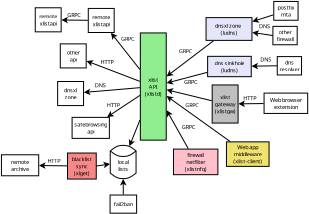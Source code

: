 <?xml version="1.0" encoding="UTF-8"?>
<dia:diagram xmlns:dia="http://www.lysator.liu.se/~alla/dia/">
  <dia:layer name="Fondo" visible="true" connectable="true" active="true">
    <dia:object type="Standard - Box" version="0" id="O0">
      <dia:attribute name="obj_pos">
        <dia:point val="26.25,2.65"/>
      </dia:attribute>
      <dia:attribute name="obj_bb">
        <dia:rectangle val="26.2,2.6;31.55,5.3"/>
      </dia:attribute>
      <dia:attribute name="elem_corner">
        <dia:point val="26.25,2.65"/>
      </dia:attribute>
      <dia:attribute name="elem_width">
        <dia:real val="5.25"/>
      </dia:attribute>
      <dia:attribute name="elem_height">
        <dia:real val="2.6"/>
      </dia:attribute>
      <dia:attribute name="inner_color">
        <dia:color val="#e6e6faff"/>
      </dia:attribute>
      <dia:attribute name="show_background">
        <dia:boolean val="true"/>
      </dia:attribute>
    </dia:object>
    <dia:object type="Standard - Text" version="1" id="O1">
      <dia:attribute name="obj_pos">
        <dia:point val="28.875,3.95"/>
      </dia:attribute>
      <dia:attribute name="obj_bb">
        <dia:rectangle val="27.34,3.191;30.41,4.709"/>
      </dia:attribute>
      <dia:attribute name="text">
        <dia:composite type="text">
          <dia:attribute name="string">
            <dia:string>#dnsxl zone
(ludns)#</dia:string>
          </dia:attribute>
          <dia:attribute name="font">
            <dia:font family="Ubuntu" style="0" name="Courier"/>
          </dia:attribute>
          <dia:attribute name="height">
            <dia:real val="0.8"/>
          </dia:attribute>
          <dia:attribute name="pos">
            <dia:point val="28.875,3.788"/>
          </dia:attribute>
          <dia:attribute name="color">
            <dia:color val="#000000ff"/>
          </dia:attribute>
          <dia:attribute name="alignment">
            <dia:enum val="1"/>
          </dia:attribute>
        </dia:composite>
      </dia:attribute>
      <dia:attribute name="valign">
        <dia:enum val="2"/>
      </dia:attribute>
      <dia:connections>
        <dia:connection handle="0" to="O0" connection="8"/>
      </dia:connections>
    </dia:object>
    <dia:object type="Standard - Box" version="0" id="O2">
      <dia:attribute name="obj_pos">
        <dia:point val="18.74,4.4"/>
      </dia:attribute>
      <dia:attribute name="obj_bb">
        <dia:rectangle val="18.69,4.35;21.75,16.7"/>
      </dia:attribute>
      <dia:attribute name="elem_corner">
        <dia:point val="18.74,4.4"/>
      </dia:attribute>
      <dia:attribute name="elem_width">
        <dia:real val="2.96"/>
      </dia:attribute>
      <dia:attribute name="elem_height">
        <dia:real val="12.25"/>
      </dia:attribute>
      <dia:attribute name="inner_color">
        <dia:color val="#90ee90ff"/>
      </dia:attribute>
      <dia:attribute name="show_background">
        <dia:boolean val="true"/>
      </dia:attribute>
    </dia:object>
    <dia:object type="Standard - Text" version="1" id="O3">
      <dia:attribute name="obj_pos">
        <dia:point val="20.22,10.525"/>
      </dia:attribute>
      <dia:attribute name="obj_bb">
        <dia:rectangle val="19.225,9.366;21.215,11.684"/>
      </dia:attribute>
      <dia:attribute name="text">
        <dia:composite type="text">
          <dia:attribute name="string">
            <dia:string>#xlist
API
(xlistd)#</dia:string>
          </dia:attribute>
          <dia:attribute name="font">
            <dia:font family="Ubuntu" style="0" name="Courier"/>
          </dia:attribute>
          <dia:attribute name="height">
            <dia:real val="0.8"/>
          </dia:attribute>
          <dia:attribute name="pos">
            <dia:point val="20.22,9.963"/>
          </dia:attribute>
          <dia:attribute name="color">
            <dia:color val="#000000ff"/>
          </dia:attribute>
          <dia:attribute name="alignment">
            <dia:enum val="1"/>
          </dia:attribute>
        </dia:composite>
      </dia:attribute>
      <dia:attribute name="valign">
        <dia:enum val="2"/>
      </dia:attribute>
      <dia:connections>
        <dia:connection handle="0" to="O2" connection="8"/>
      </dia:connections>
    </dia:object>
    <dia:object type="Standard - Line" version="0" id="O4">
      <dia:attribute name="obj_pos">
        <dia:point val="27.097,5.3"/>
      </dia:attribute>
      <dia:attribute name="obj_bb">
        <dia:rectangle val="21.68,5.23;27.168,9.432"/>
      </dia:attribute>
      <dia:attribute name="conn_endpoints">
        <dia:point val="27.097,5.3"/>
        <dia:point val="21.75,9.362"/>
      </dia:attribute>
      <dia:attribute name="numcp">
        <dia:int val="1"/>
      </dia:attribute>
      <dia:attribute name="end_arrow">
        <dia:enum val="22"/>
      </dia:attribute>
      <dia:attribute name="end_arrow_length">
        <dia:real val="0.5"/>
      </dia:attribute>
      <dia:attribute name="end_arrow_width">
        <dia:real val="0.5"/>
      </dia:attribute>
      <dia:connections>
        <dia:connection handle="0" to="O0" connection="8"/>
        <dia:connection handle="1" to="O2" connection="8"/>
      </dia:connections>
    </dia:object>
    <dia:object type="Standard - Text" version="1" id="O5">
      <dia:attribute name="obj_pos">
        <dia:point val="23.74,10.245"/>
      </dia:attribute>
      <dia:attribute name="obj_bb">
        <dia:rectangle val="23.74,9.561;25.395,10.432"/>
      </dia:attribute>
      <dia:attribute name="text">
        <dia:composite type="text">
          <dia:attribute name="string">
            <dia:string>#GRPC#</dia:string>
          </dia:attribute>
          <dia:attribute name="font">
            <dia:font family="sans" style="0" name="Helvetica"/>
          </dia:attribute>
          <dia:attribute name="height">
            <dia:real val="0.8"/>
          </dia:attribute>
          <dia:attribute name="pos">
            <dia:point val="23.74,10.245"/>
          </dia:attribute>
          <dia:attribute name="color">
            <dia:color val="#000000ff"/>
          </dia:attribute>
          <dia:attribute name="alignment">
            <dia:enum val="0"/>
          </dia:attribute>
        </dia:composite>
      </dia:attribute>
      <dia:attribute name="valign">
        <dia:enum val="3"/>
      </dia:attribute>
    </dia:object>
    <dia:object type="Standard - Box" version="0" id="O6">
      <dia:attribute name="obj_pos">
        <dia:point val="9.59,5.65"/>
      </dia:attribute>
      <dia:attribute name="obj_bb">
        <dia:rectangle val="9.54,5.6;12.6,8.45"/>
      </dia:attribute>
      <dia:attribute name="elem_corner">
        <dia:point val="9.59,5.65"/>
      </dia:attribute>
      <dia:attribute name="elem_width">
        <dia:real val="2.96"/>
      </dia:attribute>
      <dia:attribute name="elem_height">
        <dia:real val="2.75"/>
      </dia:attribute>
      <dia:attribute name="show_background">
        <dia:boolean val="true"/>
      </dia:attribute>
    </dia:object>
    <dia:object type="Standard - Text" version="1" id="O7">
      <dia:attribute name="obj_pos">
        <dia:point val="11.07,7.025"/>
      </dia:attribute>
      <dia:attribute name="obj_bb">
        <dia:rectangle val="10.268,6.266;11.873,7.784"/>
      </dia:attribute>
      <dia:attribute name="text">
        <dia:composite type="text">
          <dia:attribute name="string">
            <dia:string>#other
api#</dia:string>
          </dia:attribute>
          <dia:attribute name="font">
            <dia:font family="Ubuntu" style="0" name="Courier"/>
          </dia:attribute>
          <dia:attribute name="height">
            <dia:real val="0.8"/>
          </dia:attribute>
          <dia:attribute name="pos">
            <dia:point val="11.07,6.863"/>
          </dia:attribute>
          <dia:attribute name="color">
            <dia:color val="#000000ff"/>
          </dia:attribute>
          <dia:attribute name="alignment">
            <dia:enum val="1"/>
          </dia:attribute>
        </dia:composite>
      </dia:attribute>
      <dia:attribute name="valign">
        <dia:enum val="2"/>
      </dia:attribute>
      <dia:connections>
        <dia:connection handle="0" to="O6" connection="8"/>
      </dia:connections>
    </dia:object>
    <dia:object type="Standard - Box" version="0" id="O8">
      <dia:attribute name="obj_pos">
        <dia:point val="9.29,9.95"/>
      </dia:attribute>
      <dia:attribute name="obj_bb">
        <dia:rectangle val="9.24,9.9;12.3,12.75"/>
      </dia:attribute>
      <dia:attribute name="elem_corner">
        <dia:point val="9.29,9.95"/>
      </dia:attribute>
      <dia:attribute name="elem_width">
        <dia:real val="2.96"/>
      </dia:attribute>
      <dia:attribute name="elem_height">
        <dia:real val="2.75"/>
      </dia:attribute>
      <dia:attribute name="show_background">
        <dia:boolean val="true"/>
      </dia:attribute>
    </dia:object>
    <dia:object type="Standard - Text" version="1" id="O9">
      <dia:attribute name="obj_pos">
        <dia:point val="10.77,11.325"/>
      </dia:attribute>
      <dia:attribute name="obj_bb">
        <dia:rectangle val="10.004,10.566;11.536,12.084"/>
      </dia:attribute>
      <dia:attribute name="text">
        <dia:composite type="text">
          <dia:attribute name="string">
            <dia:string>#dnsxl
zone#</dia:string>
          </dia:attribute>
          <dia:attribute name="font">
            <dia:font family="Ubuntu" style="0" name="Courier"/>
          </dia:attribute>
          <dia:attribute name="height">
            <dia:real val="0.8"/>
          </dia:attribute>
          <dia:attribute name="pos">
            <dia:point val="10.77,11.163"/>
          </dia:attribute>
          <dia:attribute name="color">
            <dia:color val="#000000ff"/>
          </dia:attribute>
          <dia:attribute name="alignment">
            <dia:enum val="1"/>
          </dia:attribute>
        </dia:composite>
      </dia:attribute>
      <dia:attribute name="valign">
        <dia:enum val="2"/>
      </dia:attribute>
      <dia:connections>
        <dia:connection handle="0" to="O8" connection="8"/>
      </dia:connections>
    </dia:object>
    <dia:object type="Flowchart - Magnetic Disk" version="1" id="O10">
      <dia:attribute name="obj_pos">
        <dia:point val="15.3,17.25"/>
      </dia:attribute>
      <dia:attribute name="obj_bb">
        <dia:rectangle val="15.2,17.15;18.35,21.15"/>
      </dia:attribute>
      <dia:attribute name="meta">
        <dia:composite type="dict"/>
      </dia:attribute>
      <dia:attribute name="elem_corner">
        <dia:point val="15.3,17.25"/>
      </dia:attribute>
      <dia:attribute name="elem_width">
        <dia:real val="2.95"/>
      </dia:attribute>
      <dia:attribute name="elem_height">
        <dia:real val="3.8"/>
      </dia:attribute>
      <dia:attribute name="line_width">
        <dia:real val="0.1"/>
      </dia:attribute>
      <dia:attribute name="line_colour">
        <dia:color val="#000000ff"/>
      </dia:attribute>
      <dia:attribute name="fill_colour">
        <dia:color val="#ffffffff"/>
      </dia:attribute>
      <dia:attribute name="show_background">
        <dia:boolean val="true"/>
      </dia:attribute>
      <dia:attribute name="line_style">
        <dia:enum val="0"/>
        <dia:real val="1"/>
      </dia:attribute>
      <dia:attribute name="padding">
        <dia:real val="0.1"/>
      </dia:attribute>
      <dia:attribute name="text">
        <dia:composite type="text">
          <dia:attribute name="string">
            <dia:string>#local
lists#</dia:string>
          </dia:attribute>
          <dia:attribute name="font">
            <dia:font family="sans" style="0" name="Helvetica"/>
          </dia:attribute>
          <dia:attribute name="height">
            <dia:real val="0.8"/>
          </dia:attribute>
          <dia:attribute name="pos">
            <dia:point val="16.775,19.351"/>
          </dia:attribute>
          <dia:attribute name="color">
            <dia:color val="#000000ff"/>
          </dia:attribute>
          <dia:attribute name="alignment">
            <dia:enum val="1"/>
          </dia:attribute>
        </dia:composite>
      </dia:attribute>
      <dia:attribute name="text_fitting">
        <dia:enum val="1"/>
      </dia:attribute>
      <dia:attribute name="flip_horizontal">
        <dia:boolean val="false"/>
      </dia:attribute>
      <dia:attribute name="flip_vertical">
        <dia:boolean val="false"/>
      </dia:attribute>
      <dia:attribute name="subscale">
        <dia:real val="1"/>
      </dia:attribute>
    </dia:object>
    <dia:object type="Standard - Box" version="0" id="O11">
      <dia:attribute name="obj_pos">
        <dia:point val="12.79,1.6"/>
      </dia:attribute>
      <dia:attribute name="obj_bb">
        <dia:rectangle val="12.74,1.55;15.8,4.4"/>
      </dia:attribute>
      <dia:attribute name="elem_corner">
        <dia:point val="12.79,1.6"/>
      </dia:attribute>
      <dia:attribute name="elem_width">
        <dia:real val="2.96"/>
      </dia:attribute>
      <dia:attribute name="elem_height">
        <dia:real val="2.75"/>
      </dia:attribute>
      <dia:attribute name="show_background">
        <dia:boolean val="true"/>
      </dia:attribute>
    </dia:object>
    <dia:object type="Standard - Text" version="1" id="O12">
      <dia:attribute name="obj_pos">
        <dia:point val="14.27,2.975"/>
      </dia:attribute>
      <dia:attribute name="obj_bb">
        <dia:rectangle val="13.2,2.216;15.34,3.734"/>
      </dia:attribute>
      <dia:attribute name="text">
        <dia:composite type="text">
          <dia:attribute name="string">
            <dia:string>#remote
xlistapi#</dia:string>
          </dia:attribute>
          <dia:attribute name="font">
            <dia:font family="Ubuntu" style="0" name="Courier"/>
          </dia:attribute>
          <dia:attribute name="height">
            <dia:real val="0.8"/>
          </dia:attribute>
          <dia:attribute name="pos">
            <dia:point val="14.27,2.813"/>
          </dia:attribute>
          <dia:attribute name="color">
            <dia:color val="#000000ff"/>
          </dia:attribute>
          <dia:attribute name="alignment">
            <dia:enum val="1"/>
          </dia:attribute>
        </dia:composite>
      </dia:attribute>
      <dia:attribute name="valign">
        <dia:enum val="2"/>
      </dia:attribute>
      <dia:connections>
        <dia:connection handle="0" to="O11" connection="8"/>
      </dia:connections>
    </dia:object>
    <dia:object type="Standard - Line" version="0" id="O13">
      <dia:attribute name="obj_pos">
        <dia:point val="18.69,8.584"/>
      </dia:attribute>
      <dia:attribute name="obj_bb">
        <dia:rectangle val="15.323,4.33;18.76,8.654"/>
      </dia:attribute>
      <dia:attribute name="conn_endpoints">
        <dia:point val="18.69,8.584"/>
        <dia:point val="15.393,4.4"/>
      </dia:attribute>
      <dia:attribute name="numcp">
        <dia:int val="1"/>
      </dia:attribute>
      <dia:attribute name="end_arrow">
        <dia:enum val="22"/>
      </dia:attribute>
      <dia:attribute name="end_arrow_length">
        <dia:real val="0.5"/>
      </dia:attribute>
      <dia:attribute name="end_arrow_width">
        <dia:real val="0.5"/>
      </dia:attribute>
      <dia:connections>
        <dia:connection handle="0" to="O2" connection="8"/>
        <dia:connection handle="1" to="O11" connection="8"/>
      </dia:connections>
    </dia:object>
    <dia:object type="Standard - Line" version="0" id="O14">
      <dia:attribute name="obj_pos">
        <dia:point val="18.691,9.94"/>
      </dia:attribute>
      <dia:attribute name="obj_bb">
        <dia:rectangle val="12.534,7.524;18.756,10.005"/>
      </dia:attribute>
      <dia:attribute name="conn_endpoints">
        <dia:point val="18.691,9.94"/>
        <dia:point val="12.599,7.61"/>
      </dia:attribute>
      <dia:attribute name="numcp">
        <dia:int val="1"/>
      </dia:attribute>
      <dia:attribute name="end_arrow">
        <dia:enum val="22"/>
      </dia:attribute>
      <dia:attribute name="end_arrow_length">
        <dia:real val="0.5"/>
      </dia:attribute>
      <dia:attribute name="end_arrow_width">
        <dia:real val="0.5"/>
      </dia:attribute>
      <dia:connections>
        <dia:connection handle="0" to="O2" connection="8"/>
        <dia:connection handle="1" to="O6" connection="8"/>
      </dia:connections>
    </dia:object>
    <dia:object type="Standard - Line" version="0" id="O15">
      <dia:attribute name="obj_pos">
        <dia:point val="18.69,10.655"/>
      </dia:attribute>
      <dia:attribute name="obj_bb">
        <dia:rectangle val="12.246,10.601;18.744,11.495"/>
      </dia:attribute>
      <dia:attribute name="conn_endpoints">
        <dia:point val="18.69,10.655"/>
        <dia:point val="12.3,11.195"/>
      </dia:attribute>
      <dia:attribute name="numcp">
        <dia:int val="1"/>
      </dia:attribute>
      <dia:attribute name="end_arrow">
        <dia:enum val="22"/>
      </dia:attribute>
      <dia:attribute name="end_arrow_length">
        <dia:real val="0.5"/>
      </dia:attribute>
      <dia:attribute name="end_arrow_width">
        <dia:real val="0.5"/>
      </dia:attribute>
      <dia:connections>
        <dia:connection handle="0" to="O2" connection="8"/>
        <dia:connection handle="1" to="O8" connection="8"/>
      </dia:connections>
    </dia:object>
    <dia:object type="Standard - Line" version="0" id="O16">
      <dia:attribute name="obj_pos">
        <dia:point val="18.69,11.536"/>
      </dia:attribute>
      <dia:attribute name="obj_bb">
        <dia:rectangle val="14.889,11.467;18.759,14.071"/>
      </dia:attribute>
      <dia:attribute name="conn_endpoints">
        <dia:point val="18.69,11.536"/>
        <dia:point val="14.959,14.002"/>
      </dia:attribute>
      <dia:attribute name="numcp">
        <dia:int val="1"/>
      </dia:attribute>
      <dia:attribute name="end_arrow">
        <dia:enum val="22"/>
      </dia:attribute>
      <dia:attribute name="end_arrow_length">
        <dia:real val="0.5"/>
      </dia:attribute>
      <dia:attribute name="end_arrow_width">
        <dia:real val="0.5"/>
      </dia:attribute>
      <dia:connections>
        <dia:connection handle="0" to="O2" connection="8"/>
        <dia:connection handle="1" to="O24" connection="8"/>
      </dia:connections>
    </dia:object>
    <dia:object type="Standard - Line" version="0" id="O17">
      <dia:attribute name="obj_pos">
        <dia:point val="18.691,14.353"/>
      </dia:attribute>
      <dia:attribute name="obj_bb">
        <dia:rectangle val="17.426,14.288;18.756,17.395"/>
      </dia:attribute>
      <dia:attribute name="conn_endpoints">
        <dia:point val="18.691,14.353"/>
        <dia:point val="17.502,17.33"/>
      </dia:attribute>
      <dia:attribute name="numcp">
        <dia:int val="1"/>
      </dia:attribute>
      <dia:attribute name="end_arrow">
        <dia:enum val="22"/>
      </dia:attribute>
      <dia:attribute name="end_arrow_length">
        <dia:real val="0.5"/>
      </dia:attribute>
      <dia:attribute name="end_arrow_width">
        <dia:real val="0.5"/>
      </dia:attribute>
      <dia:connections>
        <dia:connection handle="0" to="O2" connection="8"/>
        <dia:connection handle="1" to="O10" connection="16"/>
      </dia:connections>
    </dia:object>
    <dia:object type="Standard - Line" version="0" id="O18">
      <dia:attribute name="obj_pos">
        <dia:point val="33.941,2.333"/>
      </dia:attribute>
      <dia:attribute name="obj_bb">
        <dia:rectangle val="31.488,2.271;34.004,3.221"/>
      </dia:attribute>
      <dia:attribute name="conn_endpoints">
        <dia:point val="33.941,2.333"/>
        <dia:point val="31.55,3.096"/>
      </dia:attribute>
      <dia:attribute name="numcp">
        <dia:int val="1"/>
      </dia:attribute>
      <dia:attribute name="end_arrow">
        <dia:enum val="22"/>
      </dia:attribute>
      <dia:attribute name="end_arrow_length">
        <dia:real val="0.5"/>
      </dia:attribute>
      <dia:attribute name="end_arrow_width">
        <dia:real val="0.5"/>
      </dia:attribute>
      <dia:connections>
        <dia:connection handle="0" to="O56" connection="8"/>
        <dia:connection handle="1" to="O0" connection="8"/>
      </dia:connections>
    </dia:object>
    <dia:object type="Standard - Line" version="0" id="O19">
      <dia:attribute name="obj_pos">
        <dia:point val="33.89,4.7"/>
      </dia:attribute>
      <dia:attribute name="obj_bb">
        <dia:rectangle val="31.493,4.099;33.947,4.815"/>
      </dia:attribute>
      <dia:attribute name="conn_endpoints">
        <dia:point val="33.89,4.7"/>
        <dia:point val="31.55,4.35"/>
      </dia:attribute>
      <dia:attribute name="numcp">
        <dia:int val="1"/>
      </dia:attribute>
      <dia:attribute name="end_arrow">
        <dia:enum val="22"/>
      </dia:attribute>
      <dia:attribute name="end_arrow_length">
        <dia:real val="0.5"/>
      </dia:attribute>
      <dia:attribute name="end_arrow_width">
        <dia:real val="0.5"/>
      </dia:attribute>
      <dia:connections>
        <dia:connection handle="0" to="O54" connection="3"/>
        <dia:connection handle="1" to="O0" connection="8"/>
      </dia:connections>
    </dia:object>
    <dia:object type="Standard - Text" version="1" id="O20">
      <dia:attribute name="obj_pos">
        <dia:point val="32.29,3.85"/>
      </dia:attribute>
      <dia:attribute name="obj_bb">
        <dia:rectangle val="32.29,3.166;33.597,4.038"/>
      </dia:attribute>
      <dia:attribute name="text">
        <dia:composite type="text">
          <dia:attribute name="string">
            <dia:string>#DNS#</dia:string>
          </dia:attribute>
          <dia:attribute name="font">
            <dia:font family="sans" style="0" name="Helvetica"/>
          </dia:attribute>
          <dia:attribute name="height">
            <dia:real val="0.8"/>
          </dia:attribute>
          <dia:attribute name="pos">
            <dia:point val="32.29,3.85"/>
          </dia:attribute>
          <dia:attribute name="color">
            <dia:color val="#000000ff"/>
          </dia:attribute>
          <dia:attribute name="alignment">
            <dia:enum val="0"/>
          </dia:attribute>
        </dia:composite>
      </dia:attribute>
      <dia:attribute name="valign">
        <dia:enum val="3"/>
      </dia:attribute>
    </dia:object>
    <dia:object type="Standard - Text" version="1" id="O21">
      <dia:attribute name="obj_pos">
        <dia:point val="16.54,5.3"/>
      </dia:attribute>
      <dia:attribute name="obj_bb">
        <dia:rectangle val="16.54,4.616;18.195,5.488"/>
      </dia:attribute>
      <dia:attribute name="text">
        <dia:composite type="text">
          <dia:attribute name="string">
            <dia:string>#GRPC#</dia:string>
          </dia:attribute>
          <dia:attribute name="font">
            <dia:font family="sans" style="0" name="Helvetica"/>
          </dia:attribute>
          <dia:attribute name="height">
            <dia:real val="0.8"/>
          </dia:attribute>
          <dia:attribute name="pos">
            <dia:point val="16.54,5.3"/>
          </dia:attribute>
          <dia:attribute name="color">
            <dia:color val="#000000ff"/>
          </dia:attribute>
          <dia:attribute name="alignment">
            <dia:enum val="0"/>
          </dia:attribute>
        </dia:composite>
      </dia:attribute>
      <dia:attribute name="valign">
        <dia:enum val="3"/>
      </dia:attribute>
    </dia:object>
    <dia:object type="Standard - Text" version="1" id="O22">
      <dia:attribute name="obj_pos">
        <dia:point val="14.18,7.945"/>
      </dia:attribute>
      <dia:attribute name="obj_bb">
        <dia:rectangle val="14.18,7.261;15.765,8.133"/>
      </dia:attribute>
      <dia:attribute name="text">
        <dia:composite type="text">
          <dia:attribute name="string">
            <dia:string>#HTTP#</dia:string>
          </dia:attribute>
          <dia:attribute name="font">
            <dia:font family="sans" style="0" name="Helvetica"/>
          </dia:attribute>
          <dia:attribute name="height">
            <dia:real val="0.8"/>
          </dia:attribute>
          <dia:attribute name="pos">
            <dia:point val="14.18,7.945"/>
          </dia:attribute>
          <dia:attribute name="color">
            <dia:color val="#000000ff"/>
          </dia:attribute>
          <dia:attribute name="alignment">
            <dia:enum val="0"/>
          </dia:attribute>
        </dia:composite>
      </dia:attribute>
      <dia:attribute name="valign">
        <dia:enum val="3"/>
      </dia:attribute>
    </dia:object>
    <dia:object type="Standard - Text" version="1" id="O23">
      <dia:attribute name="obj_pos">
        <dia:point val="13.53,10.595"/>
      </dia:attribute>
      <dia:attribute name="obj_bb">
        <dia:rectangle val="13.53,9.911;14.838,10.783"/>
      </dia:attribute>
      <dia:attribute name="text">
        <dia:composite type="text">
          <dia:attribute name="string">
            <dia:string>#DNS#</dia:string>
          </dia:attribute>
          <dia:attribute name="font">
            <dia:font family="sans" style="0" name="Helvetica"/>
          </dia:attribute>
          <dia:attribute name="height">
            <dia:real val="0.8"/>
          </dia:attribute>
          <dia:attribute name="pos">
            <dia:point val="13.53,10.595"/>
          </dia:attribute>
          <dia:attribute name="color">
            <dia:color val="#000000ff"/>
          </dia:attribute>
          <dia:attribute name="alignment">
            <dia:enum val="0"/>
          </dia:attribute>
        </dia:composite>
      </dia:attribute>
      <dia:attribute name="valign">
        <dia:enum val="3"/>
      </dia:attribute>
    </dia:object>
    <dia:object type="Standard - Box" version="0" id="O24">
      <dia:attribute name="obj_pos">
        <dia:point val="10.94,14.05"/>
      </dia:attribute>
      <dia:attribute name="obj_bb">
        <dia:rectangle val="10.89,14;15.25,16.5"/>
      </dia:attribute>
      <dia:attribute name="elem_corner">
        <dia:point val="10.94,14.05"/>
      </dia:attribute>
      <dia:attribute name="elem_width">
        <dia:real val="4.26"/>
      </dia:attribute>
      <dia:attribute name="elem_height">
        <dia:real val="2.4"/>
      </dia:attribute>
      <dia:attribute name="show_background">
        <dia:boolean val="true"/>
      </dia:attribute>
    </dia:object>
    <dia:object type="Standard - Text" version="1" id="O25">
      <dia:attribute name="obj_pos">
        <dia:point val="13.07,15.25"/>
      </dia:attribute>
      <dia:attribute name="obj_bb">
        <dia:rectangle val="11.119,14.491;15.021,16.009"/>
      </dia:attribute>
      <dia:attribute name="text">
        <dia:composite type="text">
          <dia:attribute name="string">
            <dia:string>#safebrowsing
api#</dia:string>
          </dia:attribute>
          <dia:attribute name="font">
            <dia:font family="Ubuntu" style="0" name="Courier"/>
          </dia:attribute>
          <dia:attribute name="height">
            <dia:real val="0.8"/>
          </dia:attribute>
          <dia:attribute name="pos">
            <dia:point val="13.07,15.088"/>
          </dia:attribute>
          <dia:attribute name="color">
            <dia:color val="#000000ff"/>
          </dia:attribute>
          <dia:attribute name="alignment">
            <dia:enum val="1"/>
          </dia:attribute>
        </dia:composite>
      </dia:attribute>
      <dia:attribute name="valign">
        <dia:enum val="2"/>
      </dia:attribute>
      <dia:connections>
        <dia:connection handle="0" to="O24" connection="8"/>
      </dia:connections>
    </dia:object>
    <dia:object type="Standard - Text" version="1" id="O26">
      <dia:attribute name="obj_pos">
        <dia:point val="14.9,12.89"/>
      </dia:attribute>
      <dia:attribute name="obj_bb">
        <dia:rectangle val="14.9,12.206;16.485,13.078"/>
      </dia:attribute>
      <dia:attribute name="text">
        <dia:composite type="text">
          <dia:attribute name="string">
            <dia:string>#HTTP#</dia:string>
          </dia:attribute>
          <dia:attribute name="font">
            <dia:font family="sans" style="0" name="Helvetica"/>
          </dia:attribute>
          <dia:attribute name="height">
            <dia:real val="0.8"/>
          </dia:attribute>
          <dia:attribute name="pos">
            <dia:point val="14.9,12.89"/>
          </dia:attribute>
          <dia:attribute name="color">
            <dia:color val="#000000ff"/>
          </dia:attribute>
          <dia:attribute name="alignment">
            <dia:enum val="0"/>
          </dia:attribute>
        </dia:composite>
      </dia:attribute>
      <dia:attribute name="valign">
        <dia:enum val="3"/>
      </dia:attribute>
    </dia:object>
    <dia:object type="Standard - Box" version="0" id="O27">
      <dia:attribute name="obj_pos">
        <dia:point val="10.415,18.125"/>
      </dia:attribute>
      <dia:attribute name="obj_bb">
        <dia:rectangle val="10.365,18.075;13.75,21.15"/>
      </dia:attribute>
      <dia:attribute name="elem_corner">
        <dia:point val="10.415,18.125"/>
      </dia:attribute>
      <dia:attribute name="elem_width">
        <dia:real val="3.285"/>
      </dia:attribute>
      <dia:attribute name="elem_height">
        <dia:real val="2.975"/>
      </dia:attribute>
      <dia:attribute name="inner_color">
        <dia:color val="#f78888ff"/>
      </dia:attribute>
      <dia:attribute name="show_background">
        <dia:boolean val="true"/>
      </dia:attribute>
    </dia:object>
    <dia:object type="Standard - Text" version="1" id="O28">
      <dia:attribute name="obj_pos">
        <dia:point val="12.057,19.613"/>
      </dia:attribute>
      <dia:attribute name="obj_bb">
        <dia:rectangle val="10.857,18.454;13.258,20.771"/>
      </dia:attribute>
      <dia:attribute name="text">
        <dia:composite type="text">
          <dia:attribute name="string">
            <dia:string>#blacklist
sync
(xlget)#</dia:string>
          </dia:attribute>
          <dia:attribute name="font">
            <dia:font family="Ubuntu" style="0" name="Courier"/>
          </dia:attribute>
          <dia:attribute name="height">
            <dia:real val="0.8"/>
          </dia:attribute>
          <dia:attribute name="pos">
            <dia:point val="12.057,19.05"/>
          </dia:attribute>
          <dia:attribute name="color">
            <dia:color val="#000000ff"/>
          </dia:attribute>
          <dia:attribute name="alignment">
            <dia:enum val="1"/>
          </dia:attribute>
        </dia:composite>
      </dia:attribute>
      <dia:attribute name="valign">
        <dia:enum val="2"/>
      </dia:attribute>
      <dia:connections>
        <dia:connection handle="0" to="O27" connection="8"/>
      </dia:connections>
    </dia:object>
    <dia:object type="Standard - Line" version="0" id="O29">
      <dia:attribute name="obj_pos">
        <dia:point val="13.7,19.613"/>
      </dia:attribute>
      <dia:attribute name="obj_bb">
        <dia:rectangle val="13.643,19.128;15.312,19.844"/>
      </dia:attribute>
      <dia:attribute name="conn_endpoints">
        <dia:point val="13.7,19.613"/>
        <dia:point val="15.255,19.378"/>
      </dia:attribute>
      <dia:attribute name="numcp">
        <dia:int val="1"/>
      </dia:attribute>
      <dia:attribute name="end_arrow">
        <dia:enum val="22"/>
      </dia:attribute>
      <dia:attribute name="end_arrow_length">
        <dia:real val="0.5"/>
      </dia:attribute>
      <dia:attribute name="end_arrow_width">
        <dia:real val="0.5"/>
      </dia:attribute>
      <dia:connections>
        <dia:connection handle="0" to="O27" connection="4"/>
        <dia:connection handle="1" to="O10" connection="16"/>
      </dia:connections>
    </dia:object>
    <dia:object type="Standard - Box" version="0" id="O30">
      <dia:attribute name="obj_pos">
        <dia:point val="2.865,18.325"/>
      </dia:attribute>
      <dia:attribute name="obj_bb">
        <dia:rectangle val="2.815,18.275;7.175,20.775"/>
      </dia:attribute>
      <dia:attribute name="elem_corner">
        <dia:point val="2.865,18.325"/>
      </dia:attribute>
      <dia:attribute name="elem_width">
        <dia:real val="4.26"/>
      </dia:attribute>
      <dia:attribute name="elem_height">
        <dia:real val="2.4"/>
      </dia:attribute>
      <dia:attribute name="show_background">
        <dia:boolean val="true"/>
      </dia:attribute>
    </dia:object>
    <dia:object type="Standard - Text" version="1" id="O31">
      <dia:attribute name="obj_pos">
        <dia:point val="4.995,19.525"/>
      </dia:attribute>
      <dia:attribute name="obj_bb">
        <dia:rectangle val="3.925,18.766;6.065,20.284"/>
      </dia:attribute>
      <dia:attribute name="text">
        <dia:composite type="text">
          <dia:attribute name="string">
            <dia:string>#remote
archive#</dia:string>
          </dia:attribute>
          <dia:attribute name="font">
            <dia:font family="Ubuntu" style="0" name="Courier"/>
          </dia:attribute>
          <dia:attribute name="height">
            <dia:real val="0.8"/>
          </dia:attribute>
          <dia:attribute name="pos">
            <dia:point val="4.995,19.363"/>
          </dia:attribute>
          <dia:attribute name="color">
            <dia:color val="#000000ff"/>
          </dia:attribute>
          <dia:attribute name="alignment">
            <dia:enum val="1"/>
          </dia:attribute>
        </dia:composite>
      </dia:attribute>
      <dia:attribute name="valign">
        <dia:enum val="2"/>
      </dia:attribute>
      <dia:connections>
        <dia:connection handle="0" to="O30" connection="8"/>
      </dia:connections>
    </dia:object>
    <dia:object type="Standard - Line" version="0" id="O32">
      <dia:attribute name="obj_pos">
        <dia:point val="10.366,19.591"/>
      </dia:attribute>
      <dia:attribute name="obj_bb">
        <dia:rectangle val="7.124,19.199;10.417,19.923"/>
      </dia:attribute>
      <dia:attribute name="conn_endpoints">
        <dia:point val="10.366,19.591"/>
        <dia:point val="7.175,19.552"/>
      </dia:attribute>
      <dia:attribute name="numcp">
        <dia:int val="1"/>
      </dia:attribute>
      <dia:attribute name="end_arrow">
        <dia:enum val="22"/>
      </dia:attribute>
      <dia:attribute name="end_arrow_length">
        <dia:real val="0.5"/>
      </dia:attribute>
      <dia:attribute name="end_arrow_width">
        <dia:real val="0.5"/>
      </dia:attribute>
      <dia:connections>
        <dia:connection handle="0" to="O27" connection="8"/>
        <dia:connection handle="1" to="O30" connection="8"/>
      </dia:connections>
    </dia:object>
    <dia:object type="Standard - Text" version="1" id="O33">
      <dia:attribute name="obj_pos">
        <dia:point val="8.115,19.245"/>
      </dia:attribute>
      <dia:attribute name="obj_bb">
        <dia:rectangle val="8.115,18.539;9.722,19.476"/>
      </dia:attribute>
      <dia:attribute name="text">
        <dia:composite type="text">
          <dia:attribute name="string">
            <dia:string>#HTTP#</dia:string>
          </dia:attribute>
          <dia:attribute name="font">
            <dia:font family="sans" style="0" name="Helvetica"/>
          </dia:attribute>
          <dia:attribute name="height">
            <dia:real val="0.8"/>
          </dia:attribute>
          <dia:attribute name="pos">
            <dia:point val="8.115,19.245"/>
          </dia:attribute>
          <dia:attribute name="color">
            <dia:color val="#000000ff"/>
          </dia:attribute>
          <dia:attribute name="alignment">
            <dia:enum val="0"/>
          </dia:attribute>
        </dia:composite>
      </dia:attribute>
      <dia:attribute name="valign">
        <dia:enum val="3"/>
      </dia:attribute>
    </dia:object>
    <dia:object type="Standard - Box" version="0" id="O34">
      <dia:attribute name="obj_pos">
        <dia:point val="15.28,22.925"/>
      </dia:attribute>
      <dia:attribute name="obj_bb">
        <dia:rectangle val="15.23,22.875;18.365,25.05"/>
      </dia:attribute>
      <dia:attribute name="elem_corner">
        <dia:point val="15.28,22.925"/>
      </dia:attribute>
      <dia:attribute name="elem_width">
        <dia:real val="3.035"/>
      </dia:attribute>
      <dia:attribute name="elem_height">
        <dia:real val="2.075"/>
      </dia:attribute>
      <dia:attribute name="show_background">
        <dia:boolean val="true"/>
      </dia:attribute>
    </dia:object>
    <dia:object type="Standard - Text" version="1" id="O35">
      <dia:attribute name="obj_pos">
        <dia:point val="16.798,23.962"/>
      </dia:attribute>
      <dia:attribute name="obj_bb">
        <dia:rectangle val="15.618,23.604;17.978,24.321"/>
      </dia:attribute>
      <dia:attribute name="text">
        <dia:composite type="text">
          <dia:attribute name="string">
            <dia:string>#fail2ban#</dia:string>
          </dia:attribute>
          <dia:attribute name="font">
            <dia:font family="Ubuntu" style="0" name="Courier"/>
          </dia:attribute>
          <dia:attribute name="height">
            <dia:real val="0.8"/>
          </dia:attribute>
          <dia:attribute name="pos">
            <dia:point val="16.798,24.2"/>
          </dia:attribute>
          <dia:attribute name="color">
            <dia:color val="#000000ff"/>
          </dia:attribute>
          <dia:attribute name="alignment">
            <dia:enum val="1"/>
          </dia:attribute>
        </dia:composite>
      </dia:attribute>
      <dia:attribute name="valign">
        <dia:enum val="2"/>
      </dia:attribute>
      <dia:connections>
        <dia:connection handle="0" to="O34" connection="8"/>
      </dia:connections>
    </dia:object>
    <dia:object type="Standard - Line" version="0" id="O36">
      <dia:attribute name="obj_pos">
        <dia:point val="16.793,22.876"/>
      </dia:attribute>
      <dia:attribute name="obj_bb">
        <dia:rectangle val="16.426,21.048;17.149,22.926"/>
      </dia:attribute>
      <dia:attribute name="conn_endpoints">
        <dia:point val="16.793,22.876"/>
        <dia:point val="16.784,21.098"/>
      </dia:attribute>
      <dia:attribute name="numcp">
        <dia:int val="1"/>
      </dia:attribute>
      <dia:attribute name="end_arrow">
        <dia:enum val="22"/>
      </dia:attribute>
      <dia:attribute name="end_arrow_length">
        <dia:real val="0.5"/>
      </dia:attribute>
      <dia:attribute name="end_arrow_width">
        <dia:real val="0.5"/>
      </dia:attribute>
      <dia:connections>
        <dia:connection handle="0" to="O34" connection="8"/>
        <dia:connection handle="1" to="O10" connection="16"/>
      </dia:connections>
    </dia:object>
    <dia:object type="Standard - Box" version="0" id="O37">
      <dia:attribute name="obj_pos">
        <dia:point val="6.73,1.525"/>
      </dia:attribute>
      <dia:attribute name="obj_bb">
        <dia:rectangle val="6.68,1.475;9.74,4.325"/>
      </dia:attribute>
      <dia:attribute name="elem_corner">
        <dia:point val="6.73,1.525"/>
      </dia:attribute>
      <dia:attribute name="elem_width">
        <dia:real val="2.96"/>
      </dia:attribute>
      <dia:attribute name="elem_height">
        <dia:real val="2.75"/>
      </dia:attribute>
      <dia:attribute name="show_background">
        <dia:boolean val="true"/>
      </dia:attribute>
    </dia:object>
    <dia:object type="Standard - Text" version="1" id="O38">
      <dia:attribute name="obj_pos">
        <dia:point val="8.21,2.9"/>
      </dia:attribute>
      <dia:attribute name="obj_bb">
        <dia:rectangle val="7.14,2.141;9.28,3.659"/>
      </dia:attribute>
      <dia:attribute name="text">
        <dia:composite type="text">
          <dia:attribute name="string">
            <dia:string>#remote
xlistapi#</dia:string>
          </dia:attribute>
          <dia:attribute name="font">
            <dia:font family="Ubuntu" style="0" name="Courier"/>
          </dia:attribute>
          <dia:attribute name="height">
            <dia:real val="0.8"/>
          </dia:attribute>
          <dia:attribute name="pos">
            <dia:point val="8.21,2.738"/>
          </dia:attribute>
          <dia:attribute name="color">
            <dia:color val="#000000ff"/>
          </dia:attribute>
          <dia:attribute name="alignment">
            <dia:enum val="1"/>
          </dia:attribute>
        </dia:composite>
      </dia:attribute>
      <dia:attribute name="valign">
        <dia:enum val="2"/>
      </dia:attribute>
      <dia:connections>
        <dia:connection handle="0" to="O37" connection="8"/>
      </dia:connections>
    </dia:object>
    <dia:object type="Standard - Line" version="0" id="O39">
      <dia:attribute name="obj_pos">
        <dia:point val="12.74,2.956"/>
      </dia:attribute>
      <dia:attribute name="obj_bb">
        <dia:rectangle val="9.69,2.566;12.79,3.29"/>
      </dia:attribute>
      <dia:attribute name="conn_endpoints">
        <dia:point val="12.74,2.956"/>
        <dia:point val="9.74,2.919"/>
      </dia:attribute>
      <dia:attribute name="numcp">
        <dia:int val="1"/>
      </dia:attribute>
      <dia:attribute name="end_arrow">
        <dia:enum val="22"/>
      </dia:attribute>
      <dia:attribute name="end_arrow_length">
        <dia:real val="0.5"/>
      </dia:attribute>
      <dia:attribute name="end_arrow_width">
        <dia:real val="0.5"/>
      </dia:attribute>
      <dia:connections>
        <dia:connection handle="0" to="O11" connection="8"/>
        <dia:connection handle="1" to="O37" connection="8"/>
      </dia:connections>
    </dia:object>
    <dia:object type="Standard - Text" version="1" id="O40">
      <dia:attribute name="obj_pos">
        <dia:point val="10.38,2.57"/>
      </dia:attribute>
      <dia:attribute name="obj_bb">
        <dia:rectangle val="10.38,1.886;12.035,2.758"/>
      </dia:attribute>
      <dia:attribute name="text">
        <dia:composite type="text">
          <dia:attribute name="string">
            <dia:string>#GRPC#</dia:string>
          </dia:attribute>
          <dia:attribute name="font">
            <dia:font family="sans" style="0" name="Helvetica"/>
          </dia:attribute>
          <dia:attribute name="height">
            <dia:real val="0.8"/>
          </dia:attribute>
          <dia:attribute name="pos">
            <dia:point val="10.38,2.57"/>
          </dia:attribute>
          <dia:attribute name="color">
            <dia:color val="#000000ff"/>
          </dia:attribute>
          <dia:attribute name="alignment">
            <dia:enum val="0"/>
          </dia:attribute>
        </dia:composite>
      </dia:attribute>
      <dia:attribute name="valign">
        <dia:enum val="3"/>
      </dia:attribute>
    </dia:object>
    <dia:object type="Standard - Line" version="0" id="O41">
      <dia:attribute name="obj_pos">
        <dia:point val="26.9,12.15"/>
      </dia:attribute>
      <dia:attribute name="obj_bb">
        <dia:rectangle val="21.689,10.717;26.96,12.211"/>
      </dia:attribute>
      <dia:attribute name="conn_endpoints">
        <dia:point val="26.9,12.15"/>
        <dia:point val="21.75,10.897"/>
      </dia:attribute>
      <dia:attribute name="numcp">
        <dia:int val="1"/>
      </dia:attribute>
      <dia:attribute name="end_arrow">
        <dia:enum val="22"/>
      </dia:attribute>
      <dia:attribute name="end_arrow_length">
        <dia:real val="0.5"/>
      </dia:attribute>
      <dia:attribute name="end_arrow_width">
        <dia:real val="0.5"/>
      </dia:attribute>
      <dia:connections>
        <dia:connection handle="0" to="O66" connection="8"/>
        <dia:connection handle="1" to="O2" connection="8"/>
      </dia:connections>
    </dia:object>
    <dia:object type="Standard - Line" version="0" id="O42">
      <dia:attribute name="obj_pos">
        <dia:point val="26.38,8.906"/>
      </dia:attribute>
      <dia:attribute name="obj_bb">
        <dia:rectangle val="21.689,8.845;26.442,10.289"/>
      </dia:attribute>
      <dia:attribute name="conn_endpoints">
        <dia:point val="26.38,8.906"/>
        <dia:point val="21.75,10.123"/>
      </dia:attribute>
      <dia:attribute name="numcp">
        <dia:int val="1"/>
      </dia:attribute>
      <dia:attribute name="end_arrow">
        <dia:enum val="22"/>
      </dia:attribute>
      <dia:attribute name="end_arrow_length">
        <dia:real val="0.5"/>
      </dia:attribute>
      <dia:attribute name="end_arrow_width">
        <dia:real val="0.5"/>
      </dia:attribute>
      <dia:connections>
        <dia:connection handle="0" to="O64" connection="8"/>
        <dia:connection handle="1" to="O2" connection="8"/>
      </dia:connections>
    </dia:object>
    <dia:object type="Standard - Line" version="0" id="O43">
      <dia:attribute name="obj_pos">
        <dia:point val="28.99,16.801"/>
      </dia:attribute>
      <dia:attribute name="obj_bb">
        <dia:rectangle val="21.68,11.55;29.059,16.87"/>
      </dia:attribute>
      <dia:attribute name="conn_endpoints">
        <dia:point val="28.99,16.801"/>
        <dia:point val="21.75,11.62"/>
      </dia:attribute>
      <dia:attribute name="numcp">
        <dia:int val="1"/>
      </dia:attribute>
      <dia:attribute name="end_arrow">
        <dia:enum val="22"/>
      </dia:attribute>
      <dia:attribute name="end_arrow_length">
        <dia:real val="0.5"/>
      </dia:attribute>
      <dia:attribute name="end_arrow_width">
        <dia:real val="0.5"/>
      </dia:attribute>
      <dia:connections>
        <dia:connection handle="0" to="O52" connection="8"/>
        <dia:connection handle="1" to="O2" connection="8"/>
      </dia:connections>
    </dia:object>
    <dia:object type="Standard - Text" version="1" id="O44">
      <dia:attribute name="obj_pos">
        <dia:point val="23.865,12.9"/>
      </dia:attribute>
      <dia:attribute name="obj_bb">
        <dia:rectangle val="23.865,12.216;25.52,13.088"/>
      </dia:attribute>
      <dia:attribute name="text">
        <dia:composite type="text">
          <dia:attribute name="string">
            <dia:string>#GRPC#</dia:string>
          </dia:attribute>
          <dia:attribute name="font">
            <dia:font family="sans" style="0" name="Helvetica"/>
          </dia:attribute>
          <dia:attribute name="height">
            <dia:real val="0.8"/>
          </dia:attribute>
          <dia:attribute name="pos">
            <dia:point val="23.865,12.9"/>
          </dia:attribute>
          <dia:attribute name="color">
            <dia:color val="#000000ff"/>
          </dia:attribute>
          <dia:attribute name="alignment">
            <dia:enum val="0"/>
          </dia:attribute>
        </dia:composite>
      </dia:attribute>
      <dia:attribute name="valign">
        <dia:enum val="3"/>
      </dia:attribute>
    </dia:object>
    <dia:object type="Standard - Text" version="1" id="O45">
      <dia:attribute name="obj_pos">
        <dia:point val="23.13,6.72"/>
      </dia:attribute>
      <dia:attribute name="obj_bb">
        <dia:rectangle val="23.13,6.036;24.785,6.908"/>
      </dia:attribute>
      <dia:attribute name="text">
        <dia:composite type="text">
          <dia:attribute name="string">
            <dia:string>#GRPC#</dia:string>
          </dia:attribute>
          <dia:attribute name="font">
            <dia:font family="sans" style="0" name="Helvetica"/>
          </dia:attribute>
          <dia:attribute name="height">
            <dia:real val="0.8"/>
          </dia:attribute>
          <dia:attribute name="pos">
            <dia:point val="23.13,6.72"/>
          </dia:attribute>
          <dia:attribute name="color">
            <dia:color val="#000000ff"/>
          </dia:attribute>
          <dia:attribute name="alignment">
            <dia:enum val="0"/>
          </dia:attribute>
        </dia:composite>
      </dia:attribute>
      <dia:attribute name="valign">
        <dia:enum val="3"/>
      </dia:attribute>
    </dia:object>
    <dia:object type="Standard - Line" version="0" id="O46">
      <dia:attribute name="obj_pos">
        <dia:point val="32.83,12.469"/>
      </dia:attribute>
      <dia:attribute name="obj_bb">
        <dia:rectangle val="29.909,12.133;32.88,12.857"/>
      </dia:attribute>
      <dia:attribute name="conn_endpoints">
        <dia:point val="32.83,12.469"/>
        <dia:point val="29.96,12.504"/>
      </dia:attribute>
      <dia:attribute name="numcp">
        <dia:int val="1"/>
      </dia:attribute>
      <dia:attribute name="end_arrow">
        <dia:enum val="22"/>
      </dia:attribute>
      <dia:attribute name="end_arrow_length">
        <dia:real val="0.5"/>
      </dia:attribute>
      <dia:attribute name="end_arrow_width">
        <dia:real val="0.5"/>
      </dia:attribute>
      <dia:connections>
        <dia:connection handle="0" to="O58" connection="8"/>
        <dia:connection handle="1" to="O66" connection="8"/>
      </dia:connections>
    </dia:object>
    <dia:object type="Standard - Text" version="1" id="O47">
      <dia:attribute name="obj_pos">
        <dia:point val="30.5,12.1"/>
      </dia:attribute>
      <dia:attribute name="obj_bb">
        <dia:rectangle val="30.5,11.416;32.085,12.287"/>
      </dia:attribute>
      <dia:attribute name="text">
        <dia:composite type="text">
          <dia:attribute name="string">
            <dia:string>#HTTP#</dia:string>
          </dia:attribute>
          <dia:attribute name="font">
            <dia:font family="sans" style="0" name="Helvetica"/>
          </dia:attribute>
          <dia:attribute name="height">
            <dia:real val="0.8"/>
          </dia:attribute>
          <dia:attribute name="pos">
            <dia:point val="30.5,12.1"/>
          </dia:attribute>
          <dia:attribute name="color">
            <dia:color val="#000000ff"/>
          </dia:attribute>
          <dia:attribute name="alignment">
            <dia:enum val="0"/>
          </dia:attribute>
        </dia:composite>
      </dia:attribute>
      <dia:attribute name="valign">
        <dia:enum val="3"/>
      </dia:attribute>
    </dia:object>
    <dia:object type="Standard - Box" version="0" id="O48">
      <dia:attribute name="obj_pos">
        <dia:point val="22.53,17.675"/>
      </dia:attribute>
      <dia:attribute name="obj_bb">
        <dia:rectangle val="22.48,17.625;27.65,20.65"/>
      </dia:attribute>
      <dia:attribute name="elem_corner">
        <dia:point val="22.53,17.675"/>
      </dia:attribute>
      <dia:attribute name="elem_width">
        <dia:real val="5.07"/>
      </dia:attribute>
      <dia:attribute name="elem_height">
        <dia:real val="2.925"/>
      </dia:attribute>
      <dia:attribute name="inner_color">
        <dia:color val="#ffc0cbff"/>
      </dia:attribute>
      <dia:attribute name="show_background">
        <dia:boolean val="true"/>
      </dia:attribute>
    </dia:object>
    <dia:object type="Standard - Text" version="1" id="O49">
      <dia:attribute name="obj_pos">
        <dia:point val="25.065,19.137"/>
      </dia:attribute>
      <dia:attribute name="obj_bb">
        <dia:rectangle val="23.758,17.979;26.372,20.296"/>
      </dia:attribute>
      <dia:attribute name="text">
        <dia:composite type="text">
          <dia:attribute name="string">
            <dia:string>#firewall
netfilter
(xlistnfq)#</dia:string>
          </dia:attribute>
          <dia:attribute name="font">
            <dia:font family="Ubuntu" style="0" name="Courier"/>
          </dia:attribute>
          <dia:attribute name="height">
            <dia:real val="0.8"/>
          </dia:attribute>
          <dia:attribute name="pos">
            <dia:point val="25.065,18.575"/>
          </dia:attribute>
          <dia:attribute name="color">
            <dia:color val="#000000ff"/>
          </dia:attribute>
          <dia:attribute name="alignment">
            <dia:enum val="1"/>
          </dia:attribute>
        </dia:composite>
      </dia:attribute>
      <dia:attribute name="valign">
        <dia:enum val="2"/>
      </dia:attribute>
      <dia:connections>
        <dia:connection handle="0" to="O48" connection="8"/>
      </dia:connections>
    </dia:object>
    <dia:object type="Standard - Line" version="0" id="O50">
      <dia:attribute name="obj_pos">
        <dia:point val="24.214,17.625"/>
      </dia:attribute>
      <dia:attribute name="obj_bb">
        <dia:rectangle val="21.681,13.176;24.282,17.693"/>
      </dia:attribute>
      <dia:attribute name="conn_endpoints">
        <dia:point val="24.214,17.625"/>
        <dia:point val="21.75,13.244"/>
      </dia:attribute>
      <dia:attribute name="numcp">
        <dia:int val="1"/>
      </dia:attribute>
      <dia:attribute name="end_arrow">
        <dia:enum val="22"/>
      </dia:attribute>
      <dia:attribute name="end_arrow_length">
        <dia:real val="0.5"/>
      </dia:attribute>
      <dia:attribute name="end_arrow_width">
        <dia:real val="0.5"/>
      </dia:attribute>
      <dia:connections>
        <dia:connection handle="0" to="O48" connection="8"/>
        <dia:connection handle="1" to="O2" connection="8"/>
      </dia:connections>
    </dia:object>
    <dia:object type="Standard - Text" version="1" id="O51">
      <dia:attribute name="obj_pos">
        <dia:point val="23.48,15.37"/>
      </dia:attribute>
      <dia:attribute name="obj_bb">
        <dia:rectangle val="23.48,14.686;25.135,15.557"/>
      </dia:attribute>
      <dia:attribute name="text">
        <dia:composite type="text">
          <dia:attribute name="string">
            <dia:string>#GRPC#</dia:string>
          </dia:attribute>
          <dia:attribute name="font">
            <dia:font family="sans" style="0" name="Helvetica"/>
          </dia:attribute>
          <dia:attribute name="height">
            <dia:real val="0.8"/>
          </dia:attribute>
          <dia:attribute name="pos">
            <dia:point val="23.48,15.37"/>
          </dia:attribute>
          <dia:attribute name="color">
            <dia:color val="#000000ff"/>
          </dia:attribute>
          <dia:attribute name="alignment">
            <dia:enum val="0"/>
          </dia:attribute>
        </dia:composite>
      </dia:attribute>
      <dia:attribute name="valign">
        <dia:enum val="3"/>
      </dia:attribute>
    </dia:object>
    <dia:group>
      <dia:attribute name="meta">
        <dia:composite type="dict"/>
      </dia:attribute>
      <dia:attribute name="matrix">
        <dia:connections>
          <dia:connection handle="0" to="O52" connection="8"/>
        </dia:connections>
      </dia:attribute>
      <dia:object type="Standard - Box" version="0" id="O52">
        <dia:attribute name="obj_pos">
          <dia:point val="28.58,16.85"/>
        </dia:attribute>
        <dia:attribute name="obj_bb">
          <dia:rectangle val="28.53,16.8;33.5,19.7"/>
        </dia:attribute>
        <dia:attribute name="elem_corner">
          <dia:point val="28.58,16.85"/>
        </dia:attribute>
        <dia:attribute name="elem_width">
          <dia:real val="4.87"/>
        </dia:attribute>
        <dia:attribute name="elem_height">
          <dia:real val="2.8"/>
        </dia:attribute>
        <dia:attribute name="inner_color">
          <dia:color val="#efe26eff"/>
        </dia:attribute>
        <dia:attribute name="show_background">
          <dia:boolean val="true"/>
        </dia:attribute>
      </dia:object>
      <dia:object type="Standard - Text" version="1" id="O53">
        <dia:attribute name="obj_pos">
          <dia:point val="31.015,18.25"/>
        </dia:attribute>
        <dia:attribute name="obj_bb">
          <dia:rectangle val="29.296,17.091;32.734,19.409"/>
        </dia:attribute>
        <dia:attribute name="text">
          <dia:composite type="text">
            <dia:attribute name="string">
              <dia:string>#Web app
middleware
(xlist-client)#</dia:string>
            </dia:attribute>
            <dia:attribute name="font">
              <dia:font family="Ubuntu" style="0" name="Courier"/>
            </dia:attribute>
            <dia:attribute name="height">
              <dia:real val="0.8"/>
            </dia:attribute>
            <dia:attribute name="pos">
              <dia:point val="31.015,17.688"/>
            </dia:attribute>
            <dia:attribute name="color">
              <dia:color val="#000000ff"/>
            </dia:attribute>
            <dia:attribute name="alignment">
              <dia:enum val="1"/>
            </dia:attribute>
          </dia:composite>
        </dia:attribute>
        <dia:attribute name="valign">
          <dia:enum val="2"/>
        </dia:attribute>
      </dia:object>
    </dia:group>
    <dia:group>
      <dia:attribute name="meta">
        <dia:composite type="dict"/>
      </dia:attribute>
      <dia:attribute name="matrix">
        <dia:connections>
          <dia:connection handle="0" to="O54" connection="8"/>
        </dia:connections>
      </dia:attribute>
      <dia:object type="Standard - Box" version="0" id="O54">
        <dia:attribute name="obj_pos">
          <dia:point val="33.89,3.65"/>
        </dia:attribute>
        <dia:attribute name="obj_bb">
          <dia:rectangle val="33.84,3.6;36.715,5.8"/>
        </dia:attribute>
        <dia:attribute name="elem_corner">
          <dia:point val="33.89,3.65"/>
        </dia:attribute>
        <dia:attribute name="elem_width">
          <dia:real val="2.775"/>
        </dia:attribute>
        <dia:attribute name="elem_height">
          <dia:real val="2.1"/>
        </dia:attribute>
        <dia:attribute name="show_background">
          <dia:boolean val="true"/>
        </dia:attribute>
      </dia:object>
      <dia:object type="Standard - Text" version="1" id="O55">
        <dia:attribute name="obj_pos">
          <dia:point val="35.278,4.7"/>
        </dia:attribute>
        <dia:attribute name="obj_bb">
          <dia:rectangle val="34.178,3.941;36.378,5.459"/>
        </dia:attribute>
        <dia:attribute name="text">
          <dia:composite type="text">
            <dia:attribute name="string">
              <dia:string>#other
firewall#</dia:string>
            </dia:attribute>
            <dia:attribute name="font">
              <dia:font family="Ubuntu" style="0" name="Courier"/>
            </dia:attribute>
            <dia:attribute name="height">
              <dia:real val="0.8"/>
            </dia:attribute>
            <dia:attribute name="pos">
              <dia:point val="35.278,4.538"/>
            </dia:attribute>
            <dia:attribute name="color">
              <dia:color val="#000000ff"/>
            </dia:attribute>
            <dia:attribute name="alignment">
              <dia:enum val="1"/>
            </dia:attribute>
          </dia:composite>
        </dia:attribute>
        <dia:attribute name="valign">
          <dia:enum val="2"/>
        </dia:attribute>
      </dia:object>
    </dia:group>
    <dia:group>
      <dia:attribute name="meta">
        <dia:composite type="dict"/>
      </dia:attribute>
      <dia:attribute name="matrix">
        <dia:connections>
          <dia:connection handle="0" to="O56" connection="8"/>
        </dia:connections>
      </dia:attribute>
      <dia:object type="Standard - Box" version="0" id="O56">
        <dia:attribute name="obj_pos">
          <dia:point val="33.99,0.8"/>
        </dia:attribute>
        <dia:attribute name="obj_bb">
          <dia:rectangle val="33.94,0.75;36.815,3"/>
        </dia:attribute>
        <dia:attribute name="elem_corner">
          <dia:point val="33.99,0.8"/>
        </dia:attribute>
        <dia:attribute name="elem_width">
          <dia:real val="2.775"/>
        </dia:attribute>
        <dia:attribute name="elem_height">
          <dia:real val="2.15"/>
        </dia:attribute>
        <dia:attribute name="show_background">
          <dia:boolean val="true"/>
        </dia:attribute>
      </dia:object>
      <dia:object type="Standard - Text" version="1" id="O57">
        <dia:attribute name="obj_pos">
          <dia:point val="35.378,1.875"/>
        </dia:attribute>
        <dia:attribute name="obj_bb">
          <dia:rectangle val="34.359,1.116;36.396,2.634"/>
        </dia:attribute>
        <dia:attribute name="text">
          <dia:composite type="text">
            <dia:attribute name="string">
              <dia:string>#postfix
mta#</dia:string>
            </dia:attribute>
            <dia:attribute name="font">
              <dia:font family="Ubuntu" style="0" name="Courier"/>
            </dia:attribute>
            <dia:attribute name="height">
              <dia:real val="0.8"/>
            </dia:attribute>
            <dia:attribute name="pos">
              <dia:point val="35.378,1.713"/>
            </dia:attribute>
            <dia:attribute name="color">
              <dia:color val="#000000ff"/>
            </dia:attribute>
            <dia:attribute name="alignment">
              <dia:enum val="1"/>
            </dia:attribute>
          </dia:composite>
        </dia:attribute>
        <dia:attribute name="valign">
          <dia:enum val="2"/>
        </dia:attribute>
      </dia:object>
    </dia:group>
    <dia:group>
      <dia:attribute name="meta">
        <dia:composite type="dict"/>
      </dia:attribute>
      <dia:attribute name="matrix">
        <dia:connections>
          <dia:connection handle="0" to="O58" connection="8"/>
        </dia:connections>
      </dia:attribute>
      <dia:object type="Standard - Box" version="0" id="O58">
        <dia:attribute name="obj_pos">
          <dia:point val="32.88,11.275"/>
        </dia:attribute>
        <dia:attribute name="obj_bb">
          <dia:rectangle val="32.83,11.225;37.915,13.65"/>
        </dia:attribute>
        <dia:attribute name="elem_corner">
          <dia:point val="32.88,11.275"/>
        </dia:attribute>
        <dia:attribute name="elem_width">
          <dia:real val="4.985"/>
        </dia:attribute>
        <dia:attribute name="elem_height">
          <dia:real val="2.325"/>
        </dia:attribute>
        <dia:attribute name="show_background">
          <dia:boolean val="true"/>
        </dia:attribute>
      </dia:object>
      <dia:object type="Standard - Text" version="1" id="O59">
        <dia:attribute name="obj_pos">
          <dia:point val="35.373,12.438"/>
        </dia:attribute>
        <dia:attribute name="obj_bb">
          <dia:rectangle val="33.45,11.679;37.295,13.196"/>
        </dia:attribute>
        <dia:attribute name="text">
          <dia:composite type="text">
            <dia:attribute name="string">
              <dia:string>#Web browser
extension#</dia:string>
            </dia:attribute>
            <dia:attribute name="font">
              <dia:font family="Ubuntu" style="0" name="Courier"/>
            </dia:attribute>
            <dia:attribute name="height">
              <dia:real val="0.8"/>
            </dia:attribute>
            <dia:attribute name="pos">
              <dia:point val="35.373,12.275"/>
            </dia:attribute>
            <dia:attribute name="color">
              <dia:color val="#000000ff"/>
            </dia:attribute>
            <dia:attribute name="alignment">
              <dia:enum val="1"/>
            </dia:attribute>
          </dia:composite>
        </dia:attribute>
        <dia:attribute name="valign">
          <dia:enum val="2"/>
        </dia:attribute>
      </dia:object>
    </dia:group>
    <dia:object type="Standard - Line" version="0" id="O60">
      <dia:attribute name="obj_pos">
        <dia:point val="34.387,8.154"/>
      </dia:attribute>
      <dia:attribute name="obj_bb">
        <dia:rectangle val="31.413,7.826;34.438,8.549"/>
      </dia:attribute>
      <dia:attribute name="conn_endpoints">
        <dia:point val="34.387,8.154"/>
        <dia:point val="31.464,8.199"/>
      </dia:attribute>
      <dia:attribute name="numcp">
        <dia:int val="1"/>
      </dia:attribute>
      <dia:attribute name="end_arrow">
        <dia:enum val="22"/>
      </dia:attribute>
      <dia:attribute name="end_arrow_length">
        <dia:real val="0.5"/>
      </dia:attribute>
      <dia:attribute name="end_arrow_width">
        <dia:real val="0.5"/>
      </dia:attribute>
      <dia:connections>
        <dia:connection handle="0" to="O62" connection="3"/>
        <dia:connection handle="1" to="O64" connection="8"/>
      </dia:connections>
    </dia:object>
    <dia:object type="Standard - Text" version="1" id="O61">
      <dia:attribute name="obj_pos">
        <dia:point val="32.437,7.654"/>
      </dia:attribute>
      <dia:attribute name="obj_bb">
        <dia:rectangle val="32.437,6.97;33.745,7.842"/>
      </dia:attribute>
      <dia:attribute name="text">
        <dia:composite type="text">
          <dia:attribute name="string">
            <dia:string>#DNS#</dia:string>
          </dia:attribute>
          <dia:attribute name="font">
            <dia:font family="sans" style="0" name="Helvetica"/>
          </dia:attribute>
          <dia:attribute name="height">
            <dia:real val="0.8"/>
          </dia:attribute>
          <dia:attribute name="pos">
            <dia:point val="32.437,7.654"/>
          </dia:attribute>
          <dia:attribute name="color">
            <dia:color val="#000000ff"/>
          </dia:attribute>
          <dia:attribute name="alignment">
            <dia:enum val="0"/>
          </dia:attribute>
        </dia:composite>
      </dia:attribute>
      <dia:attribute name="valign">
        <dia:enum val="3"/>
      </dia:attribute>
    </dia:object>
    <dia:group>
      <dia:attribute name="meta">
        <dia:composite type="dict"/>
      </dia:attribute>
      <dia:attribute name="matrix">
        <dia:connections>
          <dia:connection handle="0" to="O62" connection="8"/>
        </dia:connections>
      </dia:attribute>
      <dia:object type="Standard - Box" version="0" id="O62">
        <dia:attribute name="obj_pos">
          <dia:point val="34.387,7.104"/>
        </dia:attribute>
        <dia:attribute name="obj_bb">
          <dia:rectangle val="34.337,7.054;37.212,9.254"/>
        </dia:attribute>
        <dia:attribute name="elem_corner">
          <dia:point val="34.387,7.104"/>
        </dia:attribute>
        <dia:attribute name="elem_width">
          <dia:real val="2.775"/>
        </dia:attribute>
        <dia:attribute name="elem_height">
          <dia:real val="2.1"/>
        </dia:attribute>
        <dia:attribute name="show_background">
          <dia:boolean val="true"/>
        </dia:attribute>
      </dia:object>
      <dia:object type="Standard - Text" version="1" id="O63">
        <dia:attribute name="obj_pos">
          <dia:point val="35.775,8.154"/>
        </dia:attribute>
        <dia:attribute name="obj_bb">
          <dia:rectangle val="34.595,7.395;36.955,8.913"/>
        </dia:attribute>
        <dia:attribute name="text">
          <dia:composite type="text">
            <dia:attribute name="string">
              <dia:string>#dns
resolver#</dia:string>
            </dia:attribute>
            <dia:attribute name="font">
              <dia:font family="Ubuntu" style="0" name="Courier"/>
            </dia:attribute>
            <dia:attribute name="height">
              <dia:real val="0.8"/>
            </dia:attribute>
            <dia:attribute name="pos">
              <dia:point val="35.775,7.992"/>
            </dia:attribute>
            <dia:attribute name="color">
              <dia:color val="#000000ff"/>
            </dia:attribute>
            <dia:attribute name="alignment">
              <dia:enum val="1"/>
            </dia:attribute>
          </dia:composite>
        </dia:attribute>
        <dia:attribute name="valign">
          <dia:enum val="2"/>
        </dia:attribute>
      </dia:object>
    </dia:group>
    <dia:group>
      <dia:attribute name="meta">
        <dia:composite type="dict"/>
      </dia:attribute>
      <dia:attribute name="matrix">
        <dia:connections>
          <dia:connection handle="0" to="O64" connection="8"/>
        </dia:connections>
      </dia:attribute>
      <dia:object type="Standard - Box" version="0" id="O64">
        <dia:attribute name="obj_pos">
          <dia:point val="26.43,7.075"/>
        </dia:attribute>
        <dia:attribute name="obj_bb">
          <dia:rectangle val="26.38,7.025;31.465,9.45"/>
        </dia:attribute>
        <dia:attribute name="elem_corner">
          <dia:point val="26.43,7.075"/>
        </dia:attribute>
        <dia:attribute name="elem_width">
          <dia:real val="4.985"/>
        </dia:attribute>
        <dia:attribute name="elem_height">
          <dia:real val="2.325"/>
        </dia:attribute>
        <dia:attribute name="inner_color">
          <dia:color val="#e6e6faff"/>
        </dia:attribute>
        <dia:attribute name="show_background">
          <dia:boolean val="true"/>
        </dia:attribute>
      </dia:object>
      <dia:object type="Standard - Text" version="1" id="O65">
        <dia:attribute name="obj_pos">
          <dia:point val="28.923,8.238"/>
        </dia:attribute>
        <dia:attribute name="obj_bb">
          <dia:rectangle val="27.121,7.479;30.724,8.996"/>
        </dia:attribute>
        <dia:attribute name="text">
          <dia:composite type="text">
            <dia:attribute name="string">
              <dia:string>#dns sinkhole
(ludns)#</dia:string>
            </dia:attribute>
            <dia:attribute name="font">
              <dia:font family="Ubuntu" style="0" name="Courier"/>
            </dia:attribute>
            <dia:attribute name="height">
              <dia:real val="0.8"/>
            </dia:attribute>
            <dia:attribute name="pos">
              <dia:point val="28.923,8.075"/>
            </dia:attribute>
            <dia:attribute name="color">
              <dia:color val="#000000ff"/>
            </dia:attribute>
            <dia:attribute name="alignment">
              <dia:enum val="1"/>
            </dia:attribute>
          </dia:composite>
        </dia:attribute>
        <dia:attribute name="valign">
          <dia:enum val="2"/>
        </dia:attribute>
      </dia:object>
    </dia:group>
    <dia:group>
      <dia:attribute name="meta">
        <dia:composite type="dict"/>
      </dia:attribute>
      <dia:attribute name="matrix">
        <dia:connections>
          <dia:connection handle="0" to="O66" connection="8"/>
        </dia:connections>
      </dia:attribute>
      <dia:object type="Standard - Box" version="0" id="O66">
        <dia:attribute name="obj_pos">
          <dia:point val="26.95,10.345"/>
        </dia:attribute>
        <dia:attribute name="obj_bb">
          <dia:rectangle val="26.9,10.295;29.96,14.75"/>
        </dia:attribute>
        <dia:attribute name="elem_corner">
          <dia:point val="26.95,10.345"/>
        </dia:attribute>
        <dia:attribute name="elem_width">
          <dia:real val="2.96"/>
        </dia:attribute>
        <dia:attribute name="elem_height">
          <dia:real val="4.355"/>
        </dia:attribute>
        <dia:attribute name="inner_color">
          <dia:color val="#bfbfbfff"/>
        </dia:attribute>
        <dia:attribute name="show_background">
          <dia:boolean val="true"/>
        </dia:attribute>
      </dia:object>
      <dia:object type="Standard - Text" version="1" id="O67">
        <dia:attribute name="obj_pos">
          <dia:point val="28.43,12.523"/>
        </dia:attribute>
        <dia:attribute name="obj_bb">
          <dia:rectangle val="27.189,11.364;29.671,13.681"/>
        </dia:attribute>
        <dia:attribute name="text">
          <dia:composite type="text">
            <dia:attribute name="string">
              <dia:string>#xlist
gateway
(xlistgw)#</dia:string>
            </dia:attribute>
            <dia:attribute name="font">
              <dia:font family="Ubuntu" style="0" name="Courier"/>
            </dia:attribute>
            <dia:attribute name="height">
              <dia:real val="0.8"/>
            </dia:attribute>
            <dia:attribute name="pos">
              <dia:point val="28.43,11.96"/>
            </dia:attribute>
            <dia:attribute name="color">
              <dia:color val="#000000ff"/>
            </dia:attribute>
            <dia:attribute name="alignment">
              <dia:enum val="1"/>
            </dia:attribute>
          </dia:composite>
        </dia:attribute>
        <dia:attribute name="valign">
          <dia:enum val="2"/>
        </dia:attribute>
      </dia:object>
    </dia:group>
  </dia:layer>
</dia:diagram>
